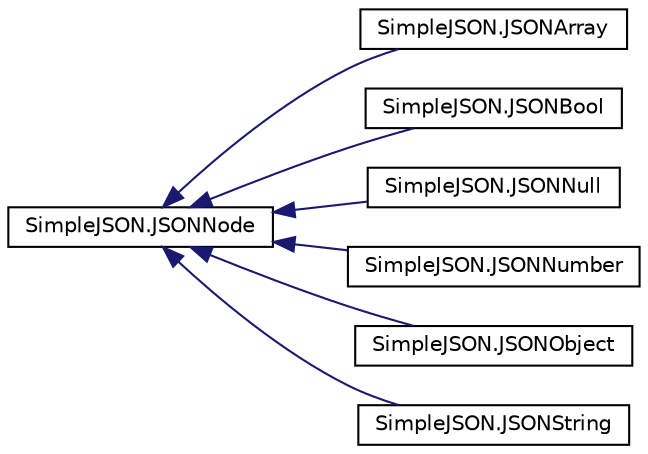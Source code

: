 digraph "Graphical Class Hierarchy"
{
 // LATEX_PDF_SIZE
  edge [fontname="Helvetica",fontsize="10",labelfontname="Helvetica",labelfontsize="10"];
  node [fontname="Helvetica",fontsize="10",shape=record];
  rankdir="LR";
  Node0 [label="SimpleJSON.JSONNode",height=0.2,width=0.4,color="black", fillcolor="white", style="filled",URL="$class_simple_j_s_o_n_1_1_j_s_o_n_node.html",tooltip=" "];
  Node0 -> Node1 [dir="back",color="midnightblue",fontsize="10",style="solid",fontname="Helvetica"];
  Node1 [label="SimpleJSON.JSONArray",height=0.2,width=0.4,color="black", fillcolor="white", style="filled",URL="$class_simple_j_s_o_n_1_1_j_s_o_n_array.html",tooltip=" "];
  Node0 -> Node2 [dir="back",color="midnightblue",fontsize="10",style="solid",fontname="Helvetica"];
  Node2 [label="SimpleJSON.JSONBool",height=0.2,width=0.4,color="black", fillcolor="white", style="filled",URL="$class_simple_j_s_o_n_1_1_j_s_o_n_bool.html",tooltip=" "];
  Node0 -> Node3 [dir="back",color="midnightblue",fontsize="10",style="solid",fontname="Helvetica"];
  Node3 [label="SimpleJSON.JSONNull",height=0.2,width=0.4,color="black", fillcolor="white", style="filled",URL="$class_simple_j_s_o_n_1_1_j_s_o_n_null.html",tooltip=" "];
  Node0 -> Node4 [dir="back",color="midnightblue",fontsize="10",style="solid",fontname="Helvetica"];
  Node4 [label="SimpleJSON.JSONNumber",height=0.2,width=0.4,color="black", fillcolor="white", style="filled",URL="$class_simple_j_s_o_n_1_1_j_s_o_n_number.html",tooltip=" "];
  Node0 -> Node5 [dir="back",color="midnightblue",fontsize="10",style="solid",fontname="Helvetica"];
  Node5 [label="SimpleJSON.JSONObject",height=0.2,width=0.4,color="black", fillcolor="white", style="filled",URL="$class_simple_j_s_o_n_1_1_j_s_o_n_object.html",tooltip=" "];
  Node0 -> Node6 [dir="back",color="midnightblue",fontsize="10",style="solid",fontname="Helvetica"];
  Node6 [label="SimpleJSON.JSONString",height=0.2,width=0.4,color="black", fillcolor="white", style="filled",URL="$class_simple_j_s_o_n_1_1_j_s_o_n_string.html",tooltip=" "];
}

